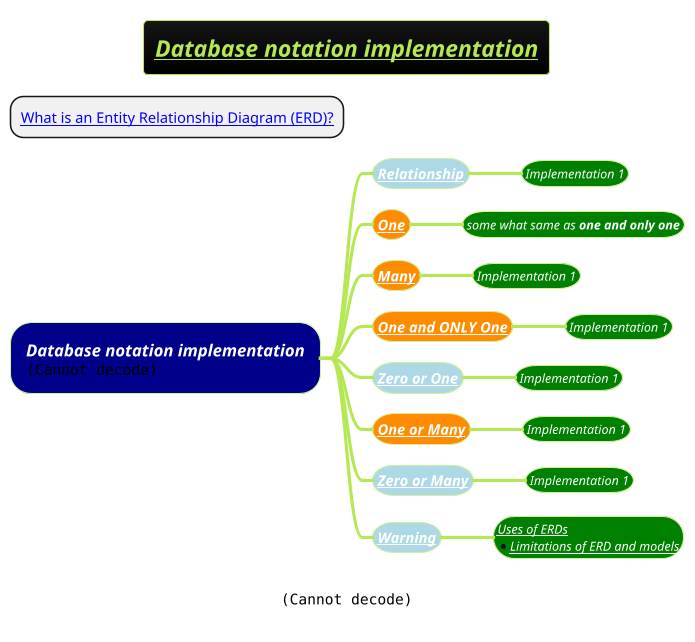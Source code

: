 @startmindmap
* [[https://www.lucidchart.com/pages/er-diagrams What is an Entity Relationship Diagram (ERD)?]]
title =<b><i><u><size:18>Database notation implementation

!theme hacker
caption <img:../../../../docs/3-programming-languages/Venkat-Subramaniam/images/img_926.png>

*[#darkblue] <i><color #white>Database notation implementation\n<img:../../../../docs/3-programming-languages/Venkat-Subramaniam/images/img_938.png>
**[#lightblue] <i><color #black>[[docs/books/1-books-backlog/DBMS/images/img_9.png Relationship]]
***[#green] <i><size:12><color #white>Implementation 1

**[#darkorange] <i><color #black>[[docs/books/1-books-backlog/DBMS/images/img_10.png One]]
***[#green] <i><size:12><color #white>some what same as <b>one and only one

**[#darkorange] <i><color #black>[[docs/books/1-books-backlog/DBMS/images/img_11.png Many]]
***[#green] <i><size:12><color #white>Implementation 1

**[#darkorange] <i><color #black>[[docs/books/1-books-backlog/DBMS/images/img_12.png One and ONLY One]]
***[#green] <i><size:12><color #white>Implementation 1

**[#lightblue] <i><color #black>[[docs/books/1-books-backlog/DBMS/images/img_15.png Zero or One]]
***[#green] <i><size:12><color #white>Implementation 1

**[#darkorange] <i><color #black>[[docs/books/1-books-backlog/DBMS/images/img_13.png One or Many]]
***[#green] <i><size:12><color #white>Implementation 1

**[#lightblue] <i><color #black>[[docs/books/1-books-backlog/DBMS/images/img_14.png Zero or Many]]
***[#green] <i><size:12><color #white>Implementation 1

**[#lightblue] <i><color #black>[[docs/books/1-books-backlog/DBMS/images/img_16.png Warning]]
***[#green] <i><color #black>[[docs/books/1-books-backlog/DBMS/images/img_18.png Uses of ERDs]] \n*<i><color #black>[[docs/books/1-books-backlog/DBMS/images/img_18.png Limitations of ERD and models]]

@endmindmap
